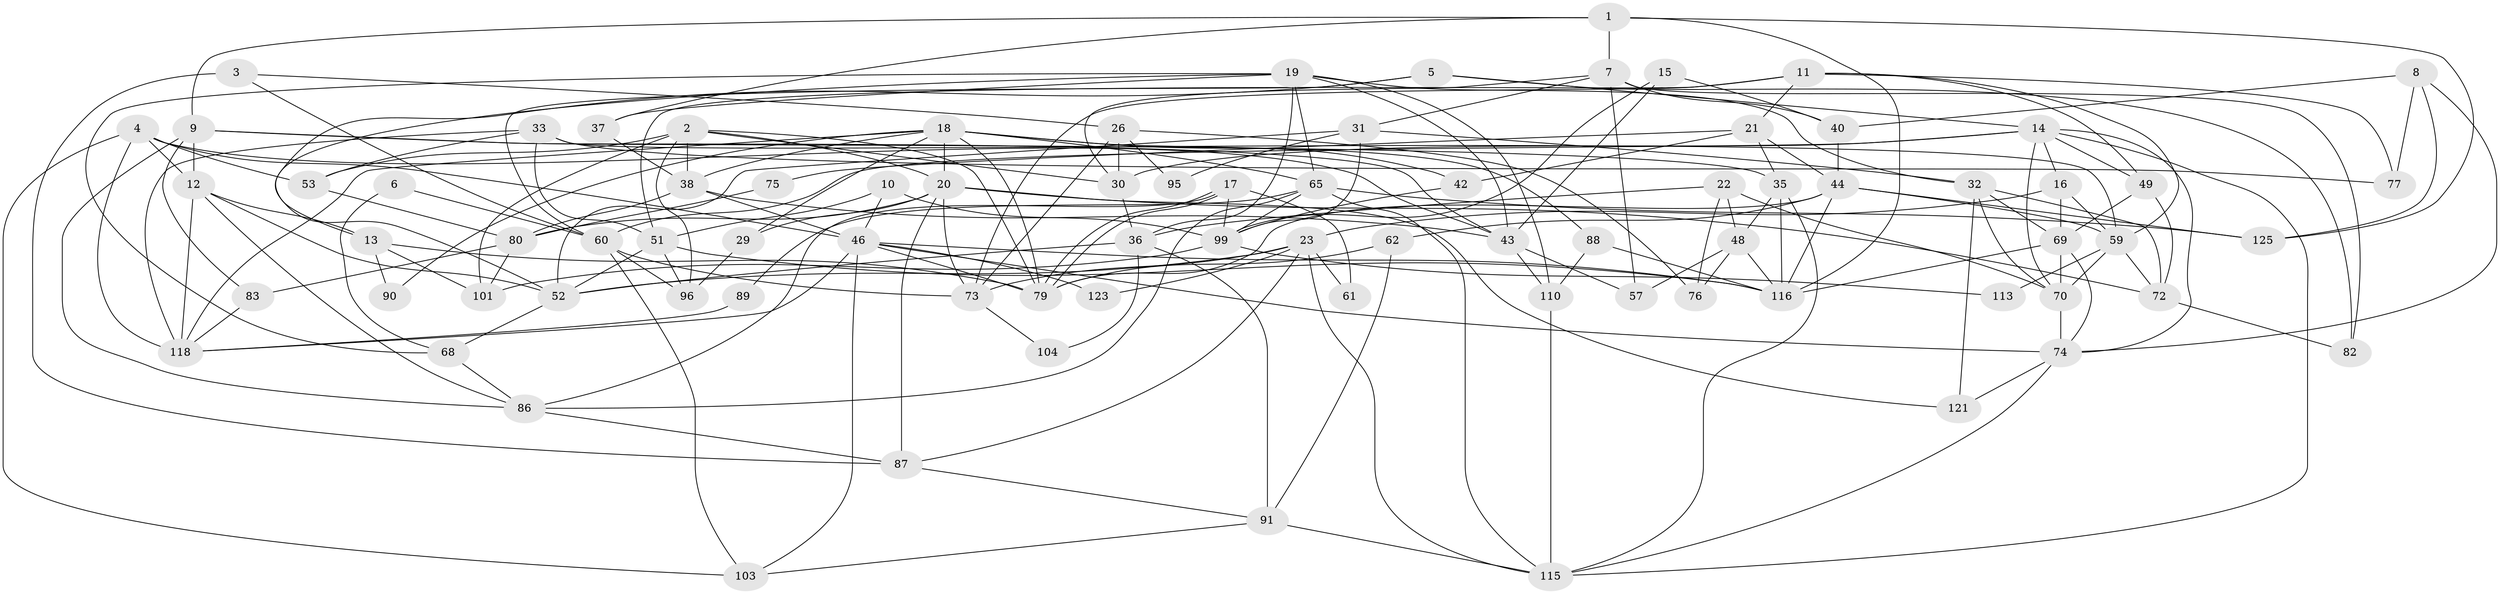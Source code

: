 // Generated by graph-tools (version 1.1) at 2025/52/02/27/25 19:52:06]
// undirected, 82 vertices, 202 edges
graph export_dot {
graph [start="1"]
  node [color=gray90,style=filled];
  1 [super="+25"];
  2 [super="+28"];
  3;
  4 [super="+111"];
  5;
  6;
  7 [super="+27"];
  8;
  9 [super="+81"];
  10 [super="+66"];
  11 [super="+106"];
  12 [super="+24"];
  13 [super="+34"];
  14 [super="+50"];
  15;
  16 [super="+63"];
  17 [super="+108"];
  18 [super="+67"];
  19 [super="+39"];
  20 [super="+92"];
  21 [super="+124"];
  22;
  23 [super="+58"];
  26;
  29 [super="+55"];
  30;
  31;
  32 [super="+45"];
  33 [super="+56"];
  35 [super="+47"];
  36 [super="+94"];
  37;
  38 [super="+41"];
  40;
  42;
  43 [super="+102"];
  44 [super="+54"];
  46 [super="+97"];
  48;
  49;
  51;
  52 [super="+114"];
  53 [super="+64"];
  57;
  59 [super="+93"];
  60 [super="+109"];
  61;
  62;
  65 [super="+71"];
  68;
  69 [super="+112"];
  70 [super="+78"];
  72 [super="+105"];
  73 [super="+85"];
  74 [super="+107"];
  75;
  76;
  77;
  79 [super="+84"];
  80 [super="+120"];
  82;
  83 [super="+100"];
  86;
  87;
  88;
  89;
  90;
  91 [super="+98"];
  95;
  96;
  99 [super="+119"];
  101;
  103;
  104;
  110;
  113;
  115 [super="+117"];
  116 [super="+126"];
  118 [super="+122"];
  121;
  123;
  125;
  1 -- 9;
  1 -- 37;
  1 -- 125;
  1 -- 116;
  1 -- 7;
  2 -- 101;
  2 -- 30;
  2 -- 38 [weight=2];
  2 -- 53;
  2 -- 96;
  2 -- 20;
  2 -- 79;
  3 -- 26;
  3 -- 60;
  3 -- 87;
  4 -- 12;
  4 -- 53;
  4 -- 118 [weight=2];
  4 -- 103;
  4 -- 46;
  4 -- 43;
  5 -- 82;
  5 -- 14;
  5 -- 13;
  5 -- 60;
  6 -- 68;
  6 -- 60;
  7 -- 82;
  7 -- 40;
  7 -- 57;
  7 -- 30;
  7 -- 31;
  8 -- 40;
  8 -- 77;
  8 -- 125;
  8 -- 74;
  9 -- 86;
  9 -- 35;
  9 -- 83;
  9 -- 43;
  9 -- 12;
  10 -- 51;
  10 -- 99;
  10 -- 46;
  11 -- 49;
  11 -- 73;
  11 -- 51;
  11 -- 21;
  11 -- 59;
  11 -- 77;
  12 -- 86;
  12 -- 118;
  12 -- 13;
  12 -- 52;
  13 -- 101;
  13 -- 90;
  13 -- 79;
  14 -- 30;
  14 -- 70;
  14 -- 74;
  14 -- 49;
  14 -- 60;
  14 -- 16;
  14 -- 115;
  15 -- 43;
  15 -- 99;
  15 -- 40;
  16 -- 23;
  16 -- 59;
  16 -- 69;
  17 -- 86;
  17 -- 79;
  17 -- 79;
  17 -- 61;
  17 -- 99;
  18 -- 65 [weight=2];
  18 -- 38;
  18 -- 29 [weight=2];
  18 -- 42;
  18 -- 88;
  18 -- 90;
  18 -- 118;
  18 -- 79;
  18 -- 20;
  19 -- 68;
  19 -- 110;
  19 -- 65;
  19 -- 52;
  19 -- 37;
  19 -- 32;
  19 -- 43;
  19 -- 36;
  20 -- 87;
  20 -- 72;
  20 -- 73;
  20 -- 80;
  20 -- 121;
  20 -- 29;
  21 -- 75;
  21 -- 42;
  21 -- 44;
  21 -- 35;
  22 -- 36;
  22 -- 48;
  22 -- 76;
  22 -- 70;
  23 -- 87;
  23 -- 61;
  23 -- 115;
  23 -- 123;
  23 -- 52;
  23 -- 73;
  26 -- 76;
  26 -- 30;
  26 -- 95;
  26 -- 73;
  29 -- 96;
  30 -- 36;
  31 -- 32;
  31 -- 95;
  31 -- 99;
  31 -- 52;
  32 -- 72;
  32 -- 70;
  32 -- 69 [weight=2];
  32 -- 121;
  33 -- 77;
  33 -- 51;
  33 -- 118;
  33 -- 59;
  33 -- 53;
  35 -- 115;
  35 -- 48;
  35 -- 116;
  36 -- 52;
  36 -- 104;
  36 -- 91;
  37 -- 38;
  38 -- 80;
  38 -- 46;
  38 -- 43;
  40 -- 44;
  42 -- 99;
  43 -- 57;
  43 -- 110;
  44 -- 125;
  44 -- 62;
  44 -- 116;
  44 -- 59;
  44 -- 79;
  46 -- 116;
  46 -- 103;
  46 -- 118;
  46 -- 74;
  46 -- 123;
  46 -- 79;
  48 -- 57;
  48 -- 76;
  48 -- 116;
  49 -- 72;
  49 -- 69;
  51 -- 96;
  51 -- 116;
  51 -- 52;
  52 -- 68;
  53 -- 80;
  59 -- 113;
  59 -- 72;
  59 -- 70;
  60 -- 96;
  60 -- 103;
  60 -- 73;
  62 -- 79;
  62 -- 91;
  65 -- 86;
  65 -- 99;
  65 -- 89;
  65 -- 125;
  65 -- 115;
  68 -- 86;
  69 -- 74;
  69 -- 116;
  69 -- 70;
  70 -- 74;
  72 -- 82;
  73 -- 104;
  74 -- 121;
  74 -- 115;
  75 -- 80;
  80 -- 83;
  80 -- 101;
  83 -- 118;
  86 -- 87;
  87 -- 91;
  88 -- 116;
  88 -- 110;
  89 -- 118;
  91 -- 103;
  91 -- 115;
  99 -- 101;
  99 -- 113;
  110 -- 115;
}
